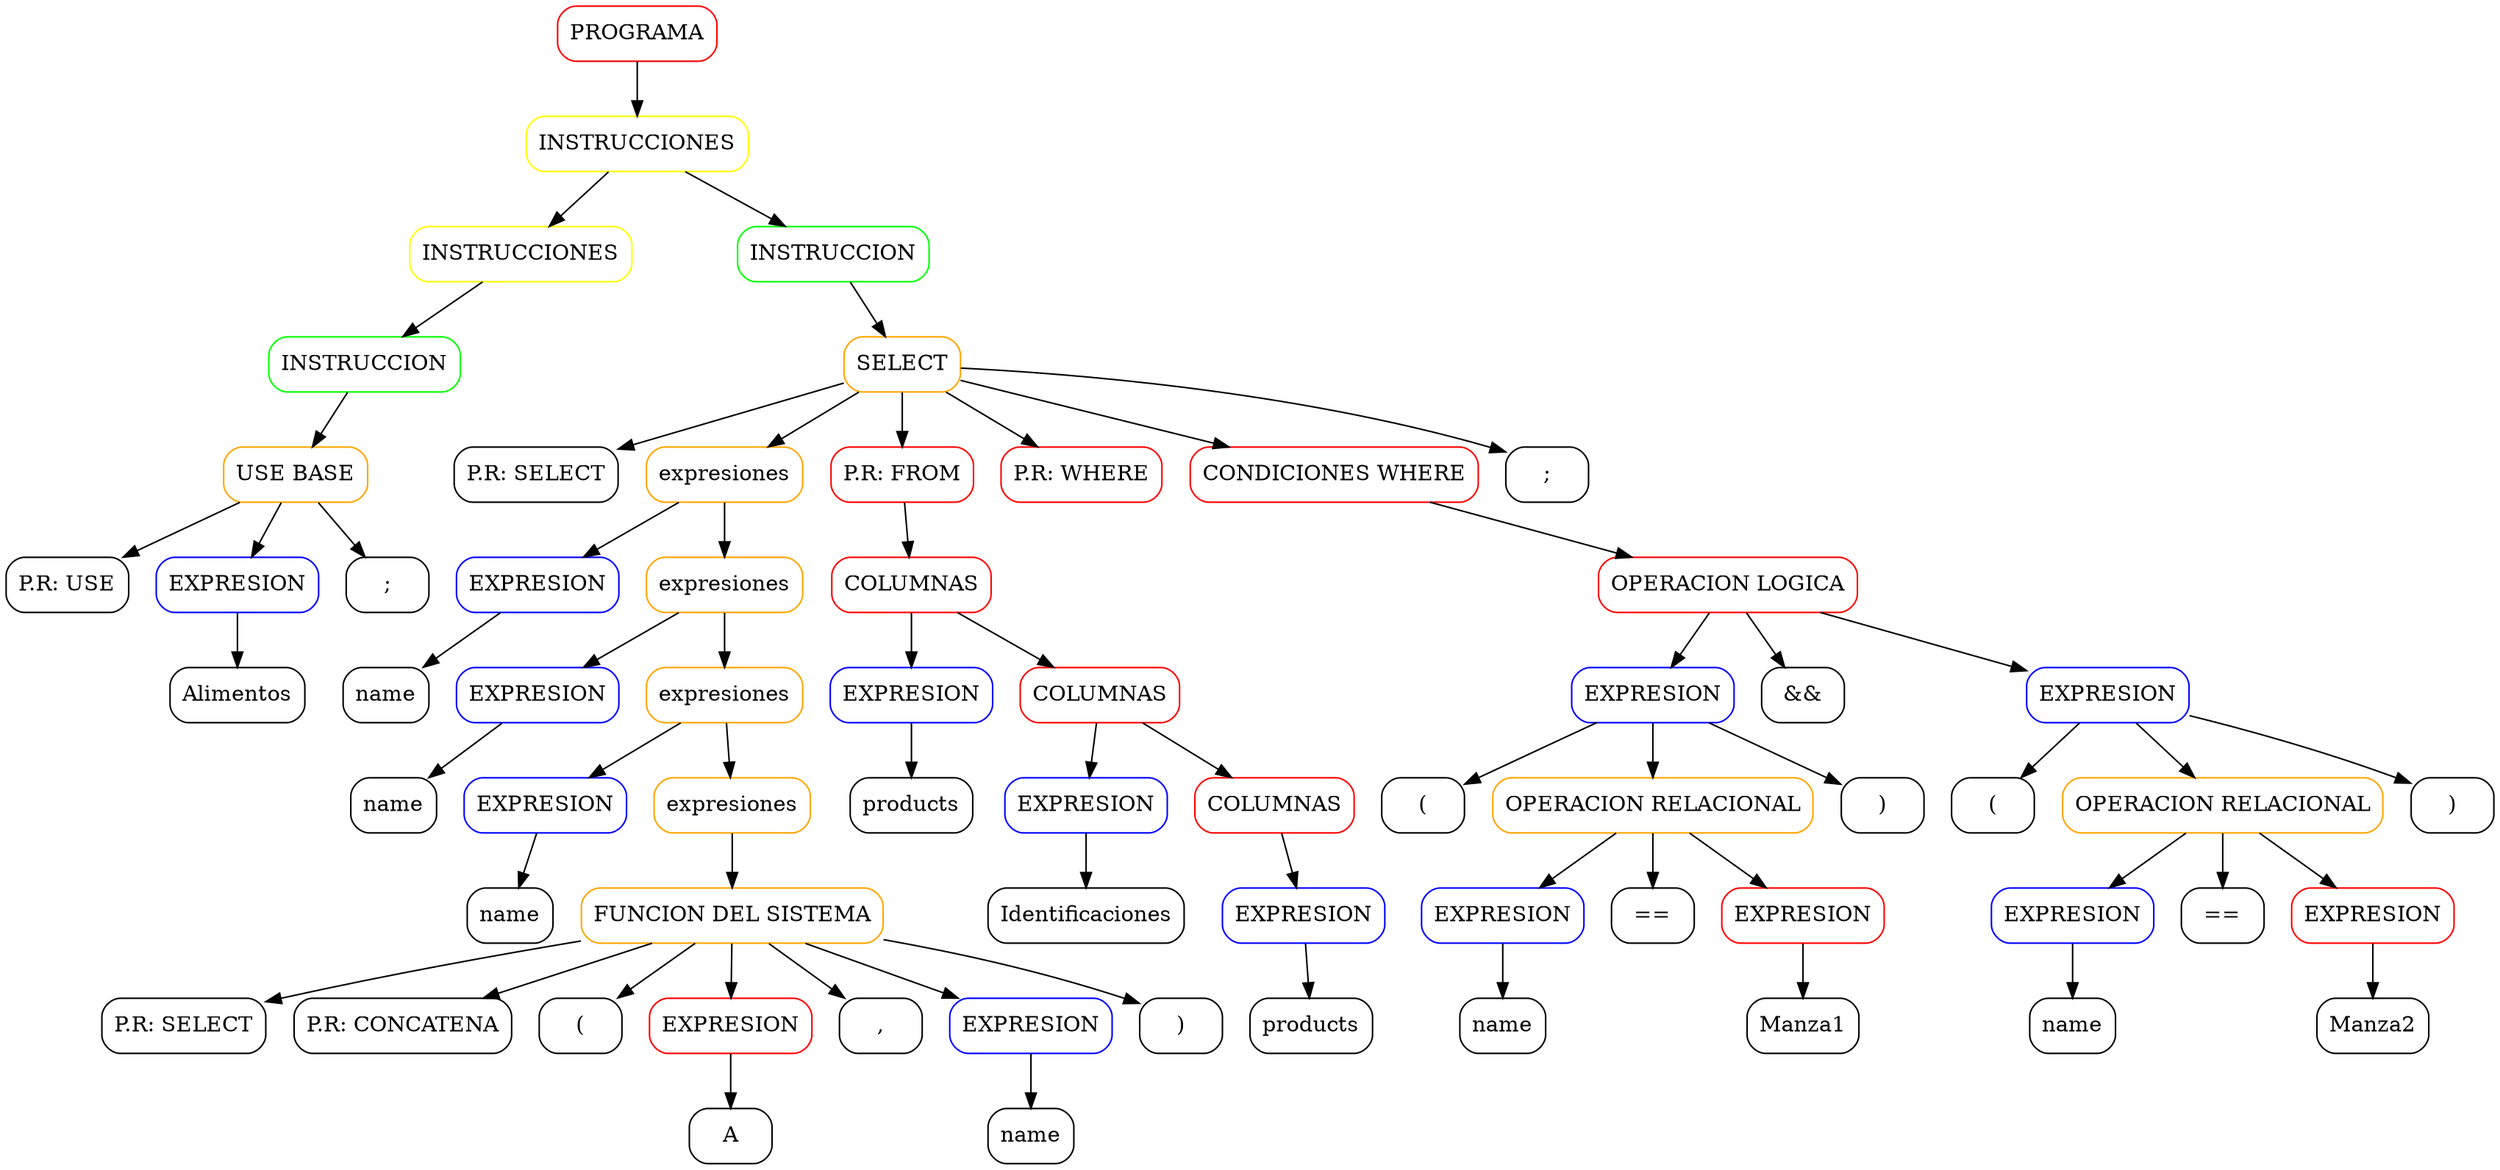 digraph AST {
node [shape=box, style=rounded];
n304835561[label="PROGRAMA" color="red"];
n854086298[label="INSTRUCCIONES" color="yellow"];
n3271418835[label="INSTRUCCIONES" color="yellow"];
n9239052826[label="INSTRUCCION" color="green"];
n592395920[label="USE BASE" color="orange"];
n3776908443[label="P.R: USE" color="black"];
n592395920 -> n3776908443; 
n5041278485[label="EXPRESION" color="blue"];
n4696960486[label="Alimentos" color="black"];
n5041278485 -> n4696960486; 
n592395920 -> n5041278485; 
n6708772140[label=";" color="black"];
n592395920 -> n6708772140; 
n9239052826 -> n592395920; 
n3271418835 -> n9239052826; 
n854086298 -> n3271418835; 
n4913623944[label="INSTRUCCION" color="green"];
n6045179247[label="SELECT" color="ORANGE"];
n4892068501[label="P.R: SELECT" color="black"];
n6045179247 -> n4892068501; 
n1400454394[label="expresiones" color="ORANGE"];
n4825058019[label="EXPRESION" color="blue"];
n996822011[label="name" color="black"];
n4825058019 -> n996822011; 
n1400454394 -> n4825058019; 
n384580214[label="expresiones" color="ORANGE"];
n6207276029[label="EXPRESION" color="blue"];
n5340672426[label="name" color="black"];
n6207276029 -> n5340672426; 
n384580214 -> n6207276029; 
n8730947817[label="expresiones" color="ORANGE"];
n2839041062[label="EXPRESION" color="blue"];
n2700061818[label="name" color="black"];
n2839041062 -> n2700061818; 
n8730947817 -> n2839041062; 
n5286184348[label="expresiones" color="ORANGE"];
n9757125588[label="FUNCION DEL SISTEMA" color="ORANGE"];
n8611812489[label="P.R: SELECT" color="black"];
n9757125588 -> n8611812489; 
n5461343717[label="P.R: CONCATENA" color="black"];
n9757125588 -> n5461343717; 
n2571965965[label="(" color="black"];
n9757125588 -> n2571965965; 
n5259605929[label="EXPRESION" color="red"];
n3628351277[label="A" color="black"];
n5259605929 -> n3628351277; 
n9757125588 -> n5259605929; 
n4902537153[label="," color="black"];
n9757125588 -> n4902537153; 
n5435718769[label="EXPRESION" color="blue"];
n5602721836[label="name" color="black"];
n5435718769 -> n5602721836; 
n9757125588 -> n5435718769; 
n6489729917[label=")" color="black"];
n9757125588 -> n6489729917; 
n5286184348 -> n9757125588; 
n8730947817 -> n5286184348; 
n384580214 -> n8730947817; 
n1400454394 -> n384580214; 
n6045179247 -> n1400454394; 
n9570268389[label="P.R: FROM" color="red"];
n8683395020[label="COLUMNAS" color="red"];
n4007949557[label="EXPRESION" color="blue"];
n7033670262[label="products" color="black"];
n4007949557 -> n7033670262; 
n8683395020 -> n4007949557; 
n5433109382[label="COLUMNAS" color="red"];
n6382721175[label="EXPRESION" color="blue"];
n855527845[label="Identificaciones" color="black"];
n6382721175 -> n855527845; 
n5433109382 -> n6382721175; 
n6188419491[label="COLUMNAS" color="red"];
n7418752950[label="EXPRESION" color="blue"];
n6305317958[label="products" color="black"];
n7418752950 -> n6305317958; 
n6188419491 -> n7418752950; 
n5433109382 -> n6188419491; 
n8683395020 -> n5433109382; 
n9570268389 -> n8683395020; 
n6045179247 -> n9570268389; 
n3669581541[label="P.R: WHERE" color="red"];
n6045179247 -> n3669581541; 
n1759013593[label="CONDICIONES WHERE" color="red"];
n474708463[label="OPERACION LOGICA" color="red"];
n8121348376[label="EXPRESION" color="blue"];
n338147114[label="(" color="black"];
n8121348376 -> n338147114; 
n686056758[label="OPERACION RELACIONAL" color="orange"];
n9067474028[label="EXPRESION" color="blue"];
n9338340325[label="name" color="black"];
n9067474028 -> n9338340325; 
n686056758 -> n9067474028; 
n3049288986[label="==" color="black"];
n686056758 -> n3049288986; 
n5935851123[label="EXPRESION" color="red"];
n9315869964[label="Manza1" color="black"];
n5935851123 -> n9315869964; 
n686056758 -> n5935851123; 
n8121348376 -> n686056758; 
n8852199506[label=")" color="black"];
n8121348376 -> n8852199506; 
n474708463 -> n8121348376; 
n3537353135[label="&&" color="black"];
n474708463 -> n3537353135; 
n737419807[label="EXPRESION" color="blue"];
n3735931875[label="(" color="black"];
n737419807 -> n3735931875; 
n5415890179[label="OPERACION RELACIONAL" color="orange"];
n3677450135[label="EXPRESION" color="blue"];
n8669384247[label="name" color="black"];
n3677450135 -> n8669384247; 
n5415890179 -> n3677450135; 
n5413997442[label="==" color="black"];
n5415890179 -> n5413997442; 
n1637447634[label="EXPRESION" color="red"];
n7986565868[label="Manza2" color="black"];
n1637447634 -> n7986565868; 
n5415890179 -> n1637447634; 
n737419807 -> n5415890179; 
n9095991078[label=")" color="black"];
n737419807 -> n9095991078; 
n474708463 -> n737419807; 
n1759013593 -> n474708463; 
n6045179247 -> n1759013593; 
n5011771079[label=";" color="black"];
n6045179247 -> n5011771079; 
n4913623944 -> n6045179247; 
n854086298 -> n4913623944; 
n304835561 -> n854086298; 
}
